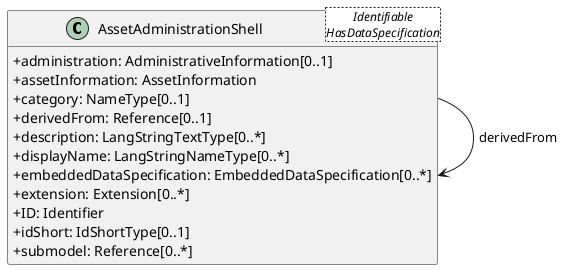 @startuml
skinparam classAttributeIconSize 0
hide methods

class AssetAdministrationShell<Identifiable\nHasDataSpecification> {
  +administration: AdministrativeInformation[0..1] 
  +assetInformation: AssetInformation 
  +category: NameType[0..1] 
  +derivedFrom: Reference[0..1] 
  +description: LangStringTextType[0..*] 
  +displayName: LangStringNameType[0..*] 
  +embeddedDataSpecification: EmbeddedDataSpecification[0..*] 
  +extension: Extension[0..*] 
  +ID: Identifier 
  +idShort: IdShortType[0..1] 
  +submodel: Reference[0..*] 
}
AssetAdministrationShell --> AssetAdministrationShell : derivedFrom
@enduml
